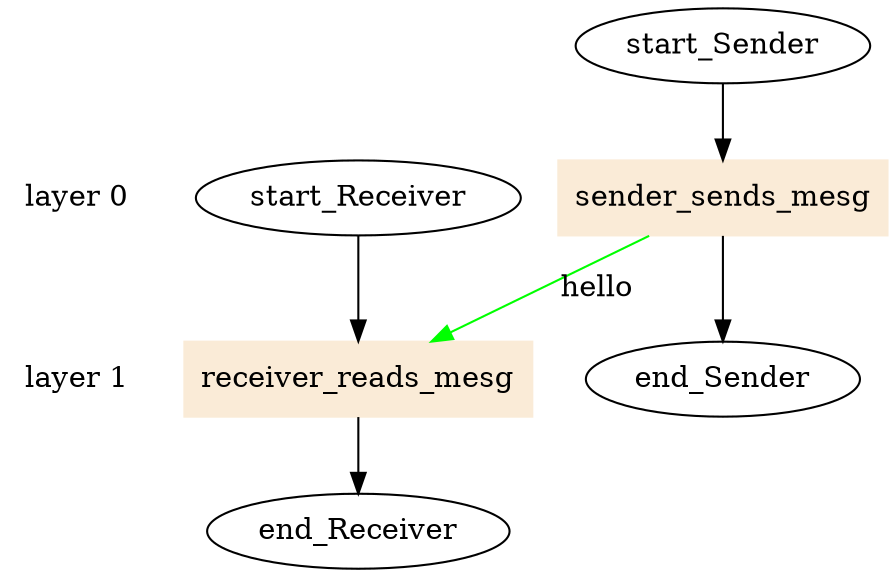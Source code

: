 digraph state_graph {
	rankdir=TB;
	size="8,5;"
	layer_0 [shape=plaintext, label="layer 0"];
	layer_1 [shape=plaintext, label="layer 1"];
	layer_0 -> layer_1 [style=invis];
	
	/* States */
	Sender_end_Sender [label = "end_Sender"]
	Sender_start_Sender [label = "start_Sender"]
	Receiver_end_Receiver [label = "end_Receiver"]
	Receiver_start_Receiver [label = "start_Receiver"]
	Sender_sender_sends_mesg_start_Sender_end_Sender [label = "sender_sends_mesg", shape = box,style=filled,color=antiquewhite];
	Receiver_receiver_reads_mesg_start_Receiver_end_Receiver [label = "receiver_reads_mesg", shape = box,style=filled,color=antiquewhite];
	
	/* Transitions */
	Sender_start_Sender -> Sender_sender_sends_mesg_start_Sender_end_Sender;
	Sender_sender_sends_mesg_start_Sender_end_Sender -> Sender_end_Sender;
	Receiver_start_Receiver -> Receiver_receiver_reads_mesg_start_Receiver_end_Receiver;
	Receiver_receiver_reads_mesg_start_Receiver_end_Receiver -> Receiver_end_Receiver;
	
	/* Communications */
	Sender_sender_sends_mesg_start_Sender_end_Sender -> Receiver_receiver_reads_mesg_start_Receiver_end_Receiver [ label = "hello" color="#00ff00" constraint=false];
	{ rank=same; layer_0;  Sender_sender_sends_mesg_start_Sender_end_Sender; }
	{ rank=same; layer_1;  Receiver_receiver_reads_mesg_start_Receiver_end_Receiver; }
}